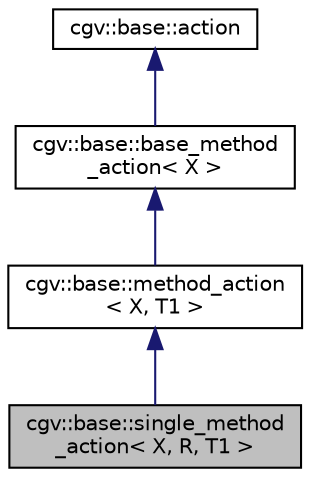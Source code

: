 digraph "cgv::base::single_method_action&lt; X, R, T1 &gt;"
{
  bgcolor="transparent";
  edge [fontname="Helvetica",fontsize="10",labelfontname="Helvetica",labelfontsize="10"];
  node [fontname="Helvetica",fontsize="10",shape=record];
  Node1 [label="cgv::base::single_method\l_action\< X, R, T1 \>",height=0.2,width=0.4,color="black", fillcolor="grey75", style="filled", fontcolor="black"];
  Node2 -> Node1 [dir="back",color="midnightblue",fontsize="10",style="solid",fontname="Helvetica"];
  Node2 [label="cgv::base::method_action\l\< X, T1 \>",height=0.2,width=0.4,color="black",URL="$a00033.html"];
  Node3 -> Node2 [dir="back",color="midnightblue",fontsize="10",style="solid",fontname="Helvetica"];
  Node3 [label="cgv::base::base_method\l_action\< X \>",height=0.2,width=0.4,color="black",URL="$a00017.html"];
  Node4 -> Node3 [dir="back",color="midnightblue",fontsize="10",style="solid",fontname="Helvetica"];
  Node4 [label="cgv::base::action",height=0.2,width=0.4,color="black",URL="$a00012.html"];
}
